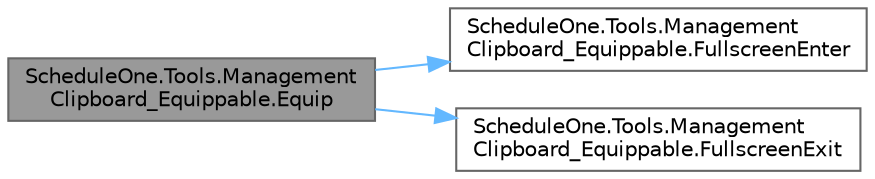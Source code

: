 digraph "ScheduleOne.Tools.ManagementClipboard_Equippable.Equip"
{
 // LATEX_PDF_SIZE
  bgcolor="transparent";
  edge [fontname=Helvetica,fontsize=10,labelfontname=Helvetica,labelfontsize=10];
  node [fontname=Helvetica,fontsize=10,shape=box,height=0.2,width=0.4];
  rankdir="LR";
  Node1 [id="Node000001",label="ScheduleOne.Tools.Management\lClipboard_Equippable.Equip",height=0.2,width=0.4,color="gray40", fillcolor="grey60", style="filled", fontcolor="black",tooltip=" "];
  Node1 -> Node2 [id="edge1_Node000001_Node000002",color="steelblue1",style="solid",tooltip=" "];
  Node2 [id="Node000002",label="ScheduleOne.Tools.Management\lClipboard_Equippable.FullscreenEnter",height=0.2,width=0.4,color="grey40", fillcolor="white", style="filled",URL="$class_schedule_one_1_1_tools_1_1_management_clipboard___equippable.html#abbbce4d5d735d36663e240b019d0c728",tooltip=" "];
  Node1 -> Node3 [id="edge2_Node000001_Node000003",color="steelblue1",style="solid",tooltip=" "];
  Node3 [id="Node000003",label="ScheduleOne.Tools.Management\lClipboard_Equippable.FullscreenExit",height=0.2,width=0.4,color="grey40", fillcolor="white", style="filled",URL="$class_schedule_one_1_1_tools_1_1_management_clipboard___equippable.html#ad6d74446779d35e19ae9df769f72d5dc",tooltip=" "];
}
